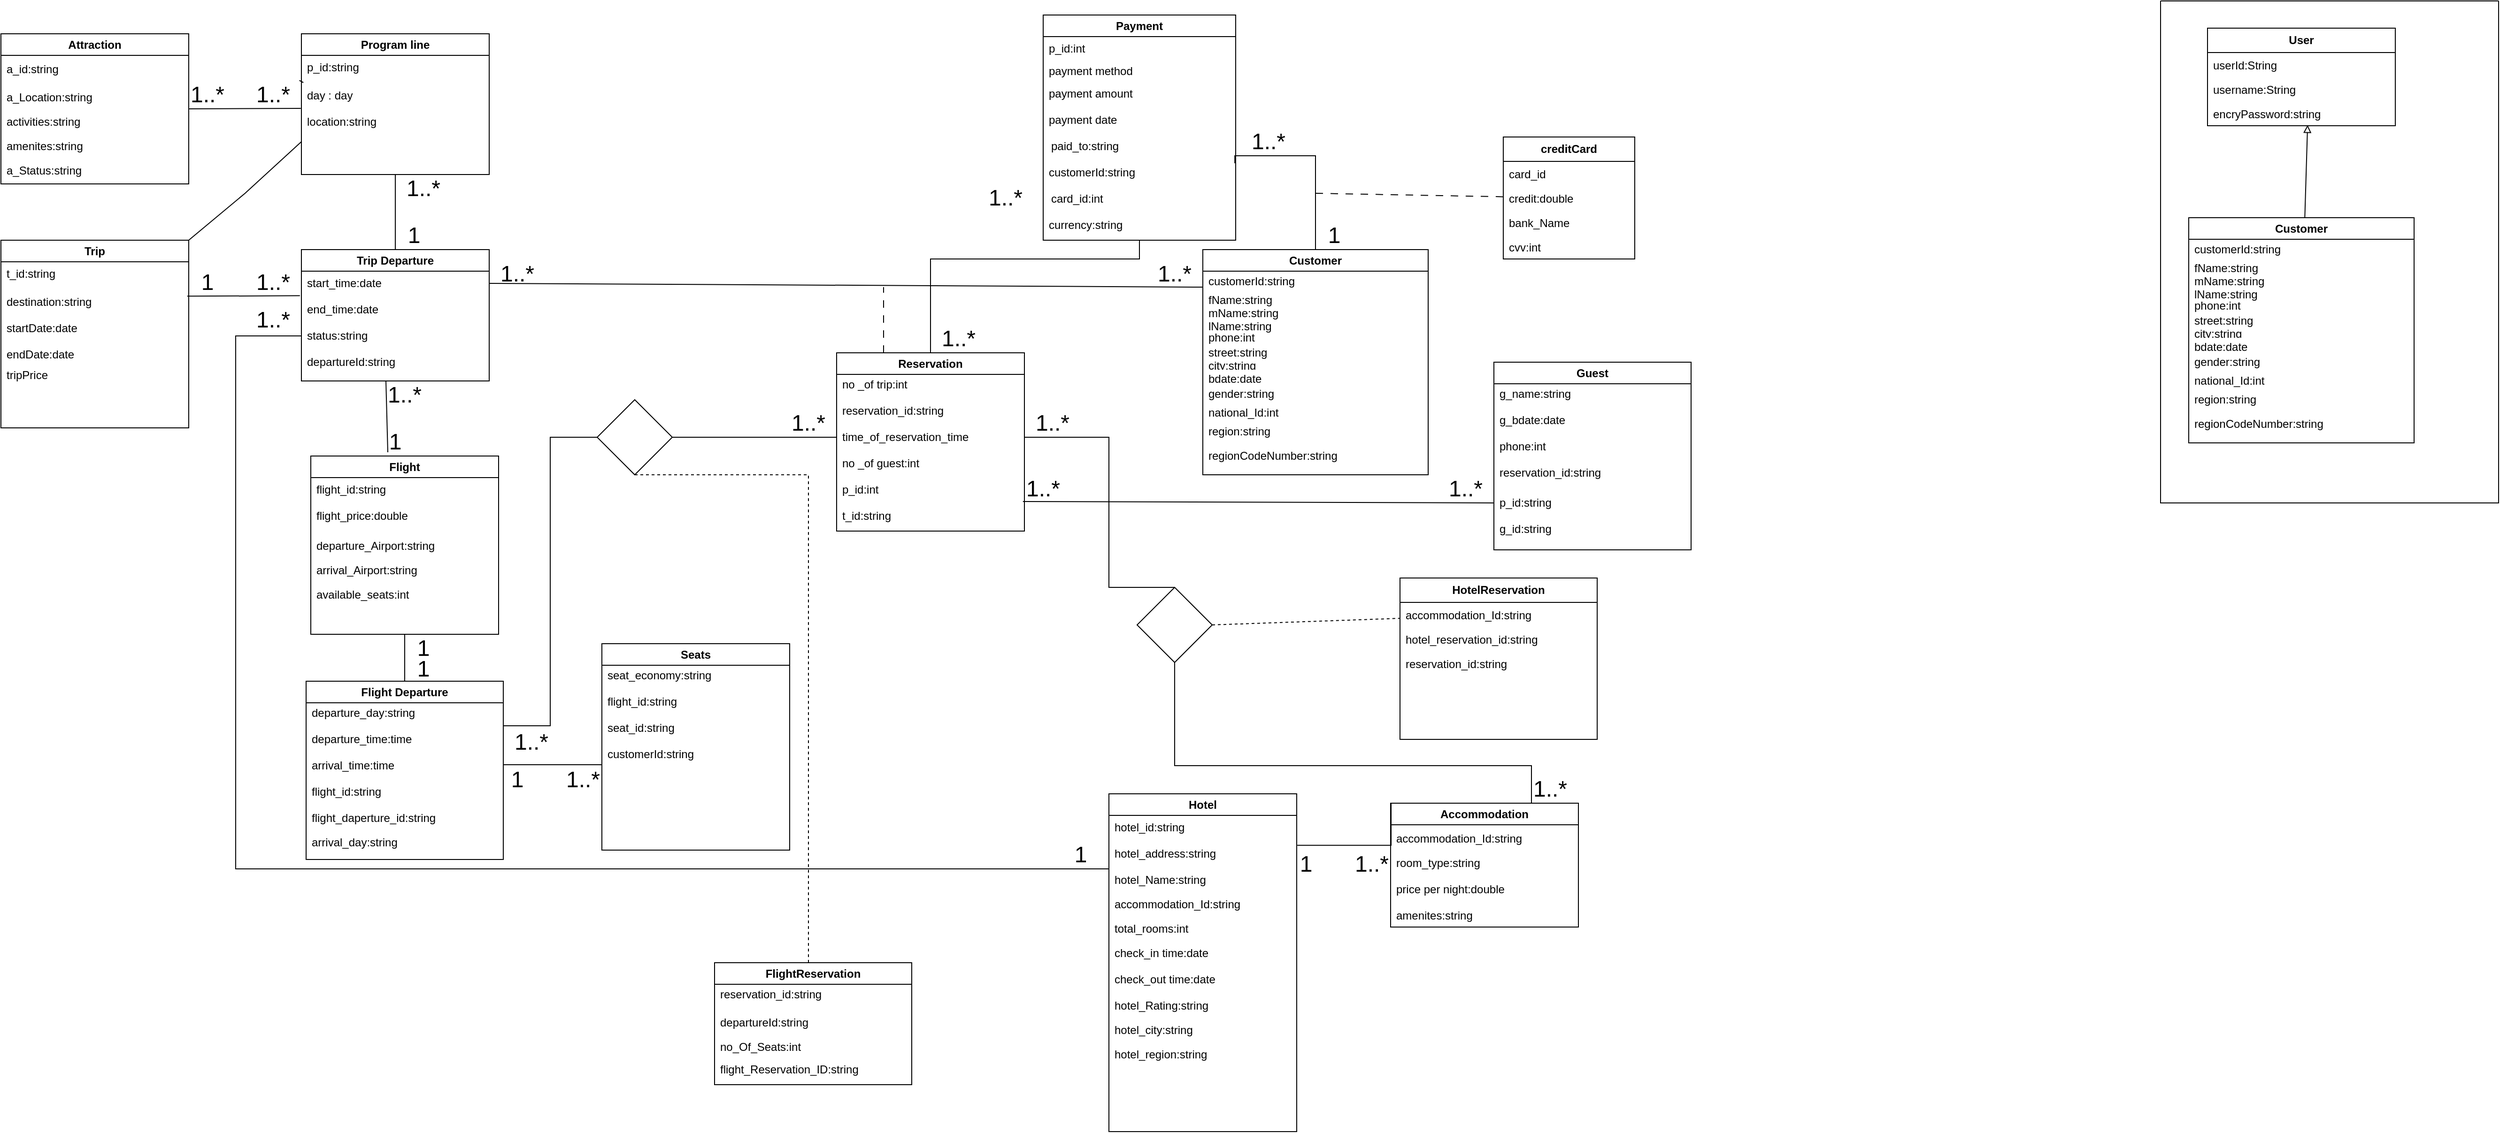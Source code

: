 <mxfile version="24.8.6" pages="2">
  <diagram name="Page-1" id="xpSSESCQW42gkurEcJAx">
    <mxGraphModel dx="2399" dy="1800" grid="1" gridSize="30" guides="1" tooltips="1" connect="1" arrows="1" fold="1" page="1" pageScale="1" pageWidth="850" pageHeight="1100" math="0" shadow="0">
      <root>
        <mxCell id="0" />
        <mxCell id="1" parent="0" />
        <mxCell id="0E97d4MEge5TzQr-1SJ9-1" style="edgeStyle=orthogonalEdgeStyle;rounded=0;orthogonalLoop=1;jettySize=auto;html=1;exitX=1;exitY=0.5;exitDx=0;exitDy=0;entryX=1;entryY=0.5;entryDx=0;entryDy=0;" parent="1" edge="1">
          <mxGeometry relative="1" as="geometry">
            <mxPoint x="190" y="120.0" as="targetPoint" />
            <Array as="points">
              <mxPoint x="560" y="300" />
              <mxPoint x="560" y="120" />
            </Array>
          </mxGeometry>
        </mxCell>
        <mxCell id="0E97d4MEge5TzQr-1SJ9-2" value="Program line" style="swimlane;whiteSpace=wrap;html=1;" parent="1" vertex="1">
          <mxGeometry x="30" y="10" width="200" height="150" as="geometry" />
        </mxCell>
        <mxCell id="0E97d4MEge5TzQr-1SJ9-3" value="p_id:string" style="text;align=left;verticalAlign=top;spacingLeft=4;spacingRight=4;overflow=hidden;rotatable=0;points=[[0,0.5],[1,0.5]];portConstraint=eastwest;" parent="0E97d4MEge5TzQr-1SJ9-2" vertex="1">
          <mxGeometry y="22" width="200" height="28" as="geometry" />
        </mxCell>
        <mxCell id="0E97d4MEge5TzQr-1SJ9-4" value="day : day" style="text;align=left;verticalAlign=top;spacingLeft=4;spacingRight=4;overflow=hidden;rotatable=0;points=[[0,0.5],[1,0.5]];portConstraint=eastwest;" parent="0E97d4MEge5TzQr-1SJ9-2" vertex="1">
          <mxGeometry y="52" width="200" height="28" as="geometry" />
        </mxCell>
        <mxCell id="0E97d4MEge5TzQr-1SJ9-5" value="location:string" style="text;align=left;verticalAlign=top;spacingLeft=4;spacingRight=4;overflow=hidden;rotatable=0;points=[[0,0.5],[1,0.5]];portConstraint=eastwest;" parent="0E97d4MEge5TzQr-1SJ9-2" vertex="1">
          <mxGeometry y="80" width="200" height="70" as="geometry" />
        </mxCell>
        <mxCell id="0E97d4MEge5TzQr-1SJ9-6" value="" style="endArrow=none;html=1;rounded=0;entryX=-0.011;entryY=-0.082;entryDx=0;entryDy=0;entryPerimeter=0;" parent="0E97d4MEge5TzQr-1SJ9-2" target="0E97d4MEge5TzQr-1SJ9-4" edge="1">
          <mxGeometry width="50" height="50" relative="1" as="geometry">
            <mxPoint x="2.074" y="52" as="sourcePoint" />
            <mxPoint y="47" as="targetPoint" />
          </mxGeometry>
        </mxCell>
        <mxCell id="0E97d4MEge5TzQr-1SJ9-8" value="Trip Departure" style="swimlane;whiteSpace=wrap;html=1;" parent="1" vertex="1">
          <mxGeometry x="30" y="240" width="200" height="140" as="geometry" />
        </mxCell>
        <mxCell id="0E97d4MEge5TzQr-1SJ9-9" value="start_time:date" style="text;align=left;verticalAlign=top;spacingLeft=4;spacingRight=4;overflow=hidden;rotatable=0;points=[[0,0.5],[1,0.5]];portConstraint=eastwest;" parent="0E97d4MEge5TzQr-1SJ9-8" vertex="1">
          <mxGeometry y="22" width="200" height="28" as="geometry" />
        </mxCell>
        <mxCell id="0E97d4MEge5TzQr-1SJ9-10" value="status:string" style="text;align=left;verticalAlign=top;spacingLeft=4;spacingRight=4;overflow=hidden;rotatable=0;points=[[0,0.5],[1,0.5]];portConstraint=eastwest;" parent="0E97d4MEge5TzQr-1SJ9-8" vertex="1">
          <mxGeometry y="78" width="200" height="28" as="geometry" />
        </mxCell>
        <mxCell id="0E97d4MEge5TzQr-1SJ9-11" value="end_time:date" style="text;align=left;verticalAlign=top;spacingLeft=4;spacingRight=4;overflow=hidden;rotatable=0;points=[[0,0.5],[1,0.5]];portConstraint=eastwest;" parent="0E97d4MEge5TzQr-1SJ9-8" vertex="1">
          <mxGeometry y="50" width="200" height="28" as="geometry" />
        </mxCell>
        <mxCell id="0E97d4MEge5TzQr-1SJ9-12" value="departureId:string" style="text;strokeColor=none;fillColor=none;align=left;verticalAlign=top;spacingLeft=4;spacingRight=4;overflow=hidden;rotatable=0;points=[[0,0.5],[1,0.5]];portConstraint=eastwest;whiteSpace=wrap;html=1;" parent="0E97d4MEge5TzQr-1SJ9-8" vertex="1">
          <mxGeometry y="106" width="200" height="26" as="geometry" />
        </mxCell>
        <mxCell id="0E97d4MEge5TzQr-1SJ9-13" value="Trip" style="swimlane;whiteSpace=wrap;html=1;" parent="1" vertex="1">
          <mxGeometry x="-290" y="230" width="200" height="200" as="geometry" />
        </mxCell>
        <mxCell id="0E97d4MEge5TzQr-1SJ9-14" value="t_id:string" style="text;align=left;verticalAlign=top;spacingLeft=4;spacingRight=4;overflow=hidden;rotatable=0;points=[[0,0.5],[1,0.5]];portConstraint=eastwest;" parent="0E97d4MEge5TzQr-1SJ9-13" vertex="1">
          <mxGeometry y="22" width="200" height="28" as="geometry" />
        </mxCell>
        <mxCell id="0E97d4MEge5TzQr-1SJ9-15" value="destination:string" style="text;align=left;verticalAlign=top;spacingLeft=4;spacingRight=4;overflow=hidden;rotatable=0;points=[[0,0.5],[1,0.5]];portConstraint=eastwest;" parent="0E97d4MEge5TzQr-1SJ9-13" vertex="1">
          <mxGeometry y="52" width="200" height="28" as="geometry" />
        </mxCell>
        <mxCell id="0E97d4MEge5TzQr-1SJ9-16" value="startDate:date" style="text;align=left;verticalAlign=top;spacingLeft=4;spacingRight=4;overflow=hidden;rotatable=0;points=[[0,0.5],[1,0.5]];portConstraint=eastwest;" parent="0E97d4MEge5TzQr-1SJ9-13" vertex="1">
          <mxGeometry y="80" width="200" height="28" as="geometry" />
        </mxCell>
        <mxCell id="0E97d4MEge5TzQr-1SJ9-17" value="endDate:date" style="text;align=left;verticalAlign=top;spacingLeft=4;spacingRight=4;overflow=hidden;rotatable=0;points=[[0,0.5],[1,0.5]];portConstraint=eastwest;" parent="0E97d4MEge5TzQr-1SJ9-13" vertex="1">
          <mxGeometry y="108" width="200" height="72" as="geometry" />
        </mxCell>
        <mxCell id="IS2T9DVD0veICIM0GRRE-1" value="tripPrice" style="text;align=left;verticalAlign=top;spacingLeft=4;spacingRight=4;overflow=hidden;rotatable=0;points=[[0,0.5],[1,0.5]];portConstraint=eastwest;" parent="0E97d4MEge5TzQr-1SJ9-13" vertex="1">
          <mxGeometry y="130" width="200" height="28" as="geometry" />
        </mxCell>
        <mxCell id="0E97d4MEge5TzQr-1SJ9-20" value="Flight" style="swimlane;whiteSpace=wrap;html=1;" parent="1" vertex="1">
          <mxGeometry x="40" y="460" width="200" height="190" as="geometry" />
        </mxCell>
        <mxCell id="0E97d4MEge5TzQr-1SJ9-21" value="flight_id:string" style="text;align=left;verticalAlign=top;spacingLeft=4;spacingRight=4;overflow=hidden;rotatable=0;points=[[0,0.5],[1,0.5]];portConstraint=eastwest;" parent="0E97d4MEge5TzQr-1SJ9-20" vertex="1">
          <mxGeometry y="22" width="200" height="28" as="geometry" />
        </mxCell>
        <mxCell id="0E97d4MEge5TzQr-1SJ9-22" value="flight_price:double" style="text;align=left;verticalAlign=top;spacingLeft=4;spacingRight=4;overflow=hidden;rotatable=0;points=[[0,0.5],[1,0.5]];portConstraint=eastwest;" parent="0E97d4MEge5TzQr-1SJ9-20" vertex="1">
          <mxGeometry y="50" width="200" height="28" as="geometry" />
        </mxCell>
        <mxCell id="0E97d4MEge5TzQr-1SJ9-23" value="departure_Airport:string" style="text;strokeColor=none;fillColor=none;align=left;verticalAlign=top;spacingLeft=4;spacingRight=4;overflow=hidden;rotatable=0;points=[[0,0.5],[1,0.5]];portConstraint=eastwest;whiteSpace=wrap;html=1;" parent="0E97d4MEge5TzQr-1SJ9-20" vertex="1">
          <mxGeometry y="82" width="200" height="26" as="geometry" />
        </mxCell>
        <mxCell id="0E97d4MEge5TzQr-1SJ9-24" value="arrival_Airport:string" style="text;strokeColor=none;fillColor=none;align=left;verticalAlign=top;spacingLeft=4;spacingRight=4;overflow=hidden;rotatable=0;points=[[0,0.5],[1,0.5]];portConstraint=eastwest;whiteSpace=wrap;html=1;" parent="0E97d4MEge5TzQr-1SJ9-20" vertex="1">
          <mxGeometry y="108" width="200" height="26" as="geometry" />
        </mxCell>
        <mxCell id="0E97d4MEge5TzQr-1SJ9-25" value="available_seats:int" style="text;strokeColor=none;fillColor=none;align=left;verticalAlign=top;spacingLeft=4;spacingRight=4;overflow=hidden;rotatable=0;points=[[0,0.5],[1,0.5]];portConstraint=eastwest;whiteSpace=wrap;html=1;" parent="0E97d4MEge5TzQr-1SJ9-20" vertex="1">
          <mxGeometry y="134" width="200" height="26" as="geometry" />
        </mxCell>
        <mxCell id="0E97d4MEge5TzQr-1SJ9-26" value="Flight Departure" style="swimlane;whiteSpace=wrap;html=1;" parent="1" vertex="1">
          <mxGeometry x="35" y="700" width="210" height="190" as="geometry" />
        </mxCell>
        <mxCell id="0E97d4MEge5TzQr-1SJ9-27" value="departure_day:string" style="text;align=left;verticalAlign=top;spacingLeft=4;spacingRight=4;overflow=hidden;rotatable=0;points=[[0,0.5],[1,0.5]];portConstraint=eastwest;" parent="0E97d4MEge5TzQr-1SJ9-26" vertex="1">
          <mxGeometry y="20" width="200" height="28" as="geometry" />
        </mxCell>
        <mxCell id="0E97d4MEge5TzQr-1SJ9-28" value="arrival_time:time" style="text;align=left;verticalAlign=top;spacingLeft=4;spacingRight=4;overflow=hidden;rotatable=0;points=[[0,0.5],[1,0.5]];portConstraint=eastwest;" parent="0E97d4MEge5TzQr-1SJ9-26" vertex="1">
          <mxGeometry y="76" width="200" height="28" as="geometry" />
        </mxCell>
        <mxCell id="0E97d4MEge5TzQr-1SJ9-29" value="departure_time:time" style="text;align=left;verticalAlign=top;spacingLeft=4;spacingRight=4;overflow=hidden;rotatable=0;points=[[0,0.5],[1,0.5]];portConstraint=eastwest;" parent="0E97d4MEge5TzQr-1SJ9-26" vertex="1">
          <mxGeometry y="48" width="200" height="28" as="geometry" />
        </mxCell>
        <mxCell id="0E97d4MEge5TzQr-1SJ9-30" value="flight_id:string" style="text;align=left;verticalAlign=top;spacingLeft=4;spacingRight=4;overflow=hidden;rotatable=0;points=[[0,0.5],[1,0.5]];portConstraint=eastwest;" parent="0E97d4MEge5TzQr-1SJ9-26" vertex="1">
          <mxGeometry y="104" width="210" height="28" as="geometry" />
        </mxCell>
        <mxCell id="0E97d4MEge5TzQr-1SJ9-31" value="flight_daperture_id:string" style="text;strokeColor=none;fillColor=none;align=left;verticalAlign=top;spacingLeft=4;spacingRight=4;overflow=hidden;rotatable=0;points=[[0,0.5],[1,0.5]];portConstraint=eastwest;whiteSpace=wrap;html=1;" parent="0E97d4MEge5TzQr-1SJ9-26" vertex="1">
          <mxGeometry y="132" width="210" height="26" as="geometry" />
        </mxCell>
        <mxCell id="0E97d4MEge5TzQr-1SJ9-32" value="arrival_day:string" style="text;align=left;verticalAlign=top;spacingLeft=4;spacingRight=4;overflow=hidden;rotatable=0;points=[[0,0.5],[1,0.5]];portConstraint=eastwest;" parent="0E97d4MEge5TzQr-1SJ9-26" vertex="1">
          <mxGeometry y="158" width="210" height="28" as="geometry" />
        </mxCell>
        <mxCell id="0E97d4MEge5TzQr-1SJ9-33" value="Reservation" style="swimlane;whiteSpace=wrap;html=1;" parent="1" vertex="1">
          <mxGeometry x="600" y="350" width="200" height="190" as="geometry" />
        </mxCell>
        <mxCell id="0E97d4MEge5TzQr-1SJ9-34" value="no _of trip:int" style="text;align=left;verticalAlign=top;spacingLeft=4;spacingRight=4;overflow=hidden;rotatable=0;points=[[0,0.5],[1,0.5]];portConstraint=eastwest;" parent="0E97d4MEge5TzQr-1SJ9-33" vertex="1">
          <mxGeometry y="20" width="200" height="28" as="geometry" />
        </mxCell>
        <mxCell id="0E97d4MEge5TzQr-1SJ9-35" value="reservation_id:string" style="text;align=left;verticalAlign=top;spacingLeft=4;spacingRight=4;overflow=hidden;rotatable=0;points=[[0,0.5],[1,0.5]];portConstraint=eastwest;" parent="0E97d4MEge5TzQr-1SJ9-33" vertex="1">
          <mxGeometry y="48" width="200" height="32" as="geometry" />
        </mxCell>
        <mxCell id="0E97d4MEge5TzQr-1SJ9-36" value="time_of_reservation_time" style="text;align=left;verticalAlign=top;spacingLeft=4;spacingRight=4;overflow=hidden;rotatable=0;points=[[0,0.5],[1,0.5]];portConstraint=eastwest;" parent="0E97d4MEge5TzQr-1SJ9-33" vertex="1">
          <mxGeometry y="76" width="200" height="28" as="geometry" />
        </mxCell>
        <mxCell id="0E97d4MEge5TzQr-1SJ9-37" value="no _of guest:int" style="text;align=left;verticalAlign=top;spacingLeft=4;spacingRight=4;overflow=hidden;rotatable=0;points=[[0,0.5],[1,0.5]];portConstraint=eastwest;" parent="0E97d4MEge5TzQr-1SJ9-33" vertex="1">
          <mxGeometry y="104" width="200" height="28" as="geometry" />
        </mxCell>
        <mxCell id="0E97d4MEge5TzQr-1SJ9-38" value="t_id:string" style="text;align=left;verticalAlign=top;spacingLeft=4;spacingRight=4;overflow=hidden;rotatable=0;points=[[0,0.5],[1,0.5]];portConstraint=eastwest;" parent="0E97d4MEge5TzQr-1SJ9-33" vertex="1">
          <mxGeometry y="160" width="200" height="28" as="geometry" />
        </mxCell>
        <mxCell id="0E97d4MEge5TzQr-1SJ9-39" value="p_id:int" style="text;align=left;verticalAlign=top;spacingLeft=4;spacingRight=4;overflow=hidden;rotatable=0;points=[[0,0.5],[1,0.5]];portConstraint=eastwest;" parent="0E97d4MEge5TzQr-1SJ9-33" vertex="1">
          <mxGeometry y="132" width="200" height="28" as="geometry" />
        </mxCell>
        <mxCell id="0E97d4MEge5TzQr-1SJ9-40" value="Customer" style="swimlane;whiteSpace=wrap;html=1;" parent="1" vertex="1">
          <mxGeometry x="990" y="240" width="240" height="240" as="geometry" />
        </mxCell>
        <mxCell id="0E97d4MEge5TzQr-1SJ9-41" value="customerId:string" style="text;align=left;verticalAlign=top;spacingLeft=4;spacingRight=4;overflow=hidden;rotatable=0;points=[[0,0.5],[1,0.5]];portConstraint=eastwest;" parent="0E97d4MEge5TzQr-1SJ9-40" vertex="1">
          <mxGeometry y="20" width="200" height="28" as="geometry" />
        </mxCell>
        <mxCell id="0E97d4MEge5TzQr-1SJ9-42" value="fName:string&#xa;mName:string&#xa;lName:string&#xa;" style="text;align=left;verticalAlign=top;spacingLeft=4;spacingRight=4;overflow=hidden;rotatable=0;points=[[0,0.5],[1,0.5]];portConstraint=eastwest;" parent="0E97d4MEge5TzQr-1SJ9-40" vertex="1">
          <mxGeometry y="40" width="200" height="50" as="geometry" />
        </mxCell>
        <mxCell id="0E97d4MEge5TzQr-1SJ9-43" value="bdate:date" style="text;align=left;verticalAlign=top;spacingLeft=4;spacingRight=4;overflow=hidden;rotatable=0;points=[[0,0.5],[1,0.5]];portConstraint=eastwest;" parent="0E97d4MEge5TzQr-1SJ9-40" vertex="1">
          <mxGeometry y="124" width="200" height="28" as="geometry" />
        </mxCell>
        <mxCell id="0E97d4MEge5TzQr-1SJ9-44" value="phone:int" style="text;align=left;verticalAlign=top;spacingLeft=4;spacingRight=4;overflow=hidden;rotatable=0;points=[[0,0.5],[1,0.5]];portConstraint=eastwest;" parent="0E97d4MEge5TzQr-1SJ9-40" vertex="1">
          <mxGeometry y="80" width="200" height="28" as="geometry" />
        </mxCell>
        <mxCell id="0E97d4MEge5TzQr-1SJ9-45" value="street:string&#xa;city:string&#xa;country:string" style="text;align=left;verticalAlign=top;spacingLeft=4;spacingRight=4;overflow=hidden;rotatable=0;points=[[0,0.5],[1,0.5]];portConstraint=eastwest;" parent="0E97d4MEge5TzQr-1SJ9-40" vertex="1">
          <mxGeometry y="96" width="200" height="28" as="geometry" />
        </mxCell>
        <mxCell id="0E97d4MEge5TzQr-1SJ9-46" value="gender:string" style="text;align=left;verticalAlign=top;spacingLeft=4;spacingRight=4;overflow=hidden;rotatable=0;points=[[0,0.5],[1,0.5]];portConstraint=eastwest;" parent="0E97d4MEge5TzQr-1SJ9-40" vertex="1">
          <mxGeometry y="140" width="200" height="28" as="geometry" />
        </mxCell>
        <mxCell id="0E97d4MEge5TzQr-1SJ9-47" value="national_Id:int" style="text;strokeColor=none;fillColor=none;align=left;verticalAlign=top;spacingLeft=4;spacingRight=4;overflow=hidden;rotatable=0;points=[[0,0.5],[1,0.5]];portConstraint=eastwest;whiteSpace=wrap;html=1;" parent="0E97d4MEge5TzQr-1SJ9-40" vertex="1">
          <mxGeometry y="160" width="200" height="26" as="geometry" />
        </mxCell>
        <mxCell id="0E97d4MEge5TzQr-1SJ9-48" value="region:string" style="text;strokeColor=none;fillColor=none;align=left;verticalAlign=top;spacingLeft=4;spacingRight=4;overflow=hidden;rotatable=0;points=[[0,0.5],[1,0.5]];portConstraint=eastwest;whiteSpace=wrap;html=1;" parent="0E97d4MEge5TzQr-1SJ9-40" vertex="1">
          <mxGeometry y="180" width="240" height="26" as="geometry" />
        </mxCell>
        <mxCell id="0E97d4MEge5TzQr-1SJ9-49" value="regionCodeNumber:string" style="text;strokeColor=none;fillColor=none;align=left;verticalAlign=top;spacingLeft=4;spacingRight=4;overflow=hidden;rotatable=0;points=[[0,0.5],[1,0.5]];portConstraint=eastwest;whiteSpace=wrap;html=1;" parent="0E97d4MEge5TzQr-1SJ9-40" vertex="1">
          <mxGeometry y="206" width="240" height="26" as="geometry" />
        </mxCell>
        <mxCell id="0E97d4MEge5TzQr-1SJ9-50" value="Payment" style="swimlane;whiteSpace=wrap;html=1;" parent="1" vertex="1">
          <mxGeometry x="820" y="-10" width="205" height="240" as="geometry" />
        </mxCell>
        <mxCell id="0E97d4MEge5TzQr-1SJ9-51" value="p_id:int" style="text;align=left;verticalAlign=top;spacingLeft=4;spacingRight=4;overflow=hidden;rotatable=0;points=[[0,0.5],[1,0.5]];portConstraint=eastwest;" parent="0E97d4MEge5TzQr-1SJ9-50" vertex="1">
          <mxGeometry y="22" width="200" height="28" as="geometry" />
        </mxCell>
        <mxCell id="0E97d4MEge5TzQr-1SJ9-52" value="payment method" style="text;align=left;verticalAlign=top;spacingLeft=4;spacingRight=4;overflow=hidden;rotatable=0;points=[[0,0.5],[1,0.5]];portConstraint=eastwest;" parent="0E97d4MEge5TzQr-1SJ9-50" vertex="1">
          <mxGeometry y="46" width="200" height="28" as="geometry" />
        </mxCell>
        <mxCell id="0E97d4MEge5TzQr-1SJ9-53" value="payment amount" style="text;align=left;verticalAlign=top;spacingLeft=4;spacingRight=4;overflow=hidden;rotatable=0;points=[[0,0.5],[1,0.5]];portConstraint=eastwest;" parent="0E97d4MEge5TzQr-1SJ9-50" vertex="1">
          <mxGeometry y="70" width="200" height="28" as="geometry" />
        </mxCell>
        <mxCell id="0E97d4MEge5TzQr-1SJ9-54" value="payment date" style="text;align=left;verticalAlign=top;spacingLeft=4;spacingRight=4;overflow=hidden;rotatable=0;points=[[0,0.5],[1,0.5]];portConstraint=eastwest;" parent="0E97d4MEge5TzQr-1SJ9-50" vertex="1">
          <mxGeometry y="98" width="200" height="28" as="geometry" />
        </mxCell>
        <mxCell id="0E97d4MEge5TzQr-1SJ9-55" value="paid_to:string" style="text;align=left;verticalAlign=top;spacingLeft=4;spacingRight=4;overflow=hidden;rotatable=0;points=[[0,0.5],[1,0.5]];portConstraint=eastwest;" parent="0E97d4MEge5TzQr-1SJ9-50" vertex="1">
          <mxGeometry x="2.5" y="126" width="200" height="28" as="geometry" />
        </mxCell>
        <mxCell id="0E97d4MEge5TzQr-1SJ9-56" value="customerId:string" style="text;align=left;verticalAlign=top;spacingLeft=4;spacingRight=4;overflow=hidden;rotatable=0;points=[[0,0.5],[1,0.5]];portConstraint=eastwest;" parent="0E97d4MEge5TzQr-1SJ9-50" vertex="1">
          <mxGeometry y="154" width="200" height="28" as="geometry" />
        </mxCell>
        <mxCell id="0E97d4MEge5TzQr-1SJ9-57" value="card_id:int" style="text;align=left;verticalAlign=top;spacingLeft=4;spacingRight=4;overflow=hidden;rotatable=0;points=[[0,0.5],[1,0.5]];portConstraint=eastwest;" parent="0E97d4MEge5TzQr-1SJ9-50" vertex="1">
          <mxGeometry x="2.5" y="182" width="200" height="28" as="geometry" />
        </mxCell>
        <mxCell id="0E97d4MEge5TzQr-1SJ9-58" value="currency:string" style="text;strokeColor=none;fillColor=none;align=left;verticalAlign=top;spacingLeft=4;spacingRight=4;overflow=hidden;rotatable=0;points=[[0,0.5],[1,0.5]];portConstraint=eastwest;whiteSpace=wrap;html=1;" parent="0E97d4MEge5TzQr-1SJ9-50" vertex="1">
          <mxGeometry y="210" width="200" height="26" as="geometry" />
        </mxCell>
        <mxCell id="0E97d4MEge5TzQr-1SJ9-59" value="Guest" style="swimlane;whiteSpace=wrap;html=1;" parent="1" vertex="1">
          <mxGeometry x="1300" y="360" width="210" height="200" as="geometry" />
        </mxCell>
        <mxCell id="0E97d4MEge5TzQr-1SJ9-60" value="g_name:string" style="text;align=left;verticalAlign=top;spacingLeft=4;spacingRight=4;overflow=hidden;rotatable=0;points=[[0,0.5],[1,0.5]];portConstraint=eastwest;" parent="0E97d4MEge5TzQr-1SJ9-59" vertex="1">
          <mxGeometry y="20" width="200" height="28" as="geometry" />
        </mxCell>
        <mxCell id="0E97d4MEge5TzQr-1SJ9-61" value="g_bdate:date" style="text;align=left;verticalAlign=top;spacingLeft=4;spacingRight=4;overflow=hidden;rotatable=0;points=[[0,0.5],[1,0.5]];portConstraint=eastwest;" parent="0E97d4MEge5TzQr-1SJ9-59" vertex="1">
          <mxGeometry y="48" width="200" height="28" as="geometry" />
        </mxCell>
        <mxCell id="0E97d4MEge5TzQr-1SJ9-62" value="phone:int" style="text;align=left;verticalAlign=top;spacingLeft=4;spacingRight=4;overflow=hidden;rotatable=0;points=[[0,0.5],[1,0.5]];portConstraint=eastwest;" parent="0E97d4MEge5TzQr-1SJ9-59" vertex="1">
          <mxGeometry y="76" width="200" height="28" as="geometry" />
        </mxCell>
        <mxCell id="0E97d4MEge5TzQr-1SJ9-63" value="reservation_id:string" style="text;align=left;verticalAlign=top;spacingLeft=4;spacingRight=4;overflow=hidden;rotatable=0;points=[[0,0.5],[1,0.5]];portConstraint=eastwest;" parent="0E97d4MEge5TzQr-1SJ9-59" vertex="1">
          <mxGeometry y="104" width="210" height="32" as="geometry" />
        </mxCell>
        <mxCell id="0E97d4MEge5TzQr-1SJ9-64" value="p_id:string" style="text;align=left;verticalAlign=top;spacingLeft=4;spacingRight=4;overflow=hidden;rotatable=0;points=[[0,0.5],[1,0.5]];portConstraint=eastwest;" parent="0E97d4MEge5TzQr-1SJ9-59" vertex="1">
          <mxGeometry y="136" width="210" height="28" as="geometry" />
        </mxCell>
        <mxCell id="0E97d4MEge5TzQr-1SJ9-65" value="g_id:string" style="text;strokeColor=none;fillColor=none;align=left;verticalAlign=top;spacingLeft=4;spacingRight=4;overflow=hidden;rotatable=0;points=[[0,0.5],[1,0.5]];portConstraint=eastwest;whiteSpace=wrap;html=1;" parent="0E97d4MEge5TzQr-1SJ9-59" vertex="1">
          <mxGeometry y="164" width="210" height="26" as="geometry" />
        </mxCell>
        <mxCell id="0E97d4MEge5TzQr-1SJ9-66" value="Hotel" style="swimlane;whiteSpace=wrap;html=1;" parent="1" vertex="1">
          <mxGeometry x="890" y="820" width="200" height="360" as="geometry" />
        </mxCell>
        <mxCell id="0E97d4MEge5TzQr-1SJ9-67" value="hotel_id:string" style="text;align=left;verticalAlign=top;spacingLeft=4;spacingRight=4;overflow=hidden;rotatable=0;points=[[0,0.5],[1,0.5]];portConstraint=eastwest;" parent="0E97d4MEge5TzQr-1SJ9-66" vertex="1">
          <mxGeometry y="22" width="200" height="28" as="geometry" />
        </mxCell>
        <mxCell id="0E97d4MEge5TzQr-1SJ9-68" value="hotel_Name:string" style="text;strokeColor=none;fillColor=none;align=left;verticalAlign=top;spacingLeft=4;spacingRight=4;overflow=hidden;rotatable=0;points=[[0,0.5],[1,0.5]];portConstraint=eastwest;whiteSpace=wrap;html=1;" parent="0E97d4MEge5TzQr-1SJ9-66" vertex="1">
          <mxGeometry y="78" width="200" height="26" as="geometry" />
        </mxCell>
        <mxCell id="0E97d4MEge5TzQr-1SJ9-69" value="accommodation_Id:string" style="text;strokeColor=none;fillColor=none;align=left;verticalAlign=top;spacingLeft=4;spacingRight=4;overflow=hidden;rotatable=0;points=[[0,0.5],[1,0.5]];portConstraint=eastwest;whiteSpace=wrap;html=1;" parent="0E97d4MEge5TzQr-1SJ9-66" vertex="1">
          <mxGeometry y="104" width="200" height="26" as="geometry" />
        </mxCell>
        <mxCell id="0E97d4MEge5TzQr-1SJ9-70" value="total_rooms:int" style="text;strokeColor=none;fillColor=none;align=left;verticalAlign=top;spacingLeft=4;spacingRight=4;overflow=hidden;rotatable=0;points=[[0,0.5],[1,0.5]];portConstraint=eastwest;whiteSpace=wrap;html=1;" parent="0E97d4MEge5TzQr-1SJ9-66" vertex="1">
          <mxGeometry y="130" width="200" height="26" as="geometry" />
        </mxCell>
        <mxCell id="0E97d4MEge5TzQr-1SJ9-71" value="check_in time:date" style="text;align=left;verticalAlign=top;spacingLeft=4;spacingRight=4;overflow=hidden;rotatable=0;points=[[0,0.5],[1,0.5]];portConstraint=eastwest;" parent="0E97d4MEge5TzQr-1SJ9-66" vertex="1">
          <mxGeometry y="156" width="200" height="28" as="geometry" />
        </mxCell>
        <mxCell id="0E97d4MEge5TzQr-1SJ9-72" value="check_out time:date" style="text;align=left;verticalAlign=top;spacingLeft=4;spacingRight=4;overflow=hidden;rotatable=0;points=[[0,0.5],[1,0.5]];portConstraint=eastwest;" parent="0E97d4MEge5TzQr-1SJ9-66" vertex="1">
          <mxGeometry y="184" width="200" height="28" as="geometry" />
        </mxCell>
        <mxCell id="0E97d4MEge5TzQr-1SJ9-73" value="hotel_Rating:string" style="text;strokeColor=none;fillColor=none;align=left;verticalAlign=top;spacingLeft=4;spacingRight=4;overflow=hidden;rotatable=0;points=[[0,0.5],[1,0.5]];portConstraint=eastwest;whiteSpace=wrap;html=1;" parent="0E97d4MEge5TzQr-1SJ9-66" vertex="1">
          <mxGeometry y="212" width="200" height="26" as="geometry" />
        </mxCell>
        <mxCell id="0E97d4MEge5TzQr-1SJ9-74" value="hotel_city:string" style="text;strokeColor=none;fillColor=none;align=left;verticalAlign=top;spacingLeft=4;spacingRight=4;overflow=hidden;rotatable=0;points=[[0,0.5],[1,0.5]];portConstraint=eastwest;whiteSpace=wrap;html=1;" parent="0E97d4MEge5TzQr-1SJ9-66" vertex="1">
          <mxGeometry y="238" width="200" height="26" as="geometry" />
        </mxCell>
        <mxCell id="0E97d4MEge5TzQr-1SJ9-75" value="hotel_region:string" style="text;strokeColor=none;fillColor=none;align=left;verticalAlign=top;spacingLeft=4;spacingRight=4;overflow=hidden;rotatable=0;points=[[0,0.5],[1,0.5]];portConstraint=eastwest;whiteSpace=wrap;html=1;" parent="0E97d4MEge5TzQr-1SJ9-66" vertex="1">
          <mxGeometry y="264" width="200" height="26" as="geometry" />
        </mxCell>
        <mxCell id="0E97d4MEge5TzQr-1SJ9-76" value="hotel_address:string" style="text;strokeColor=none;fillColor=none;align=left;verticalAlign=top;spacingLeft=4;spacingRight=4;overflow=hidden;rotatable=0;points=[[0,0.5],[1,0.5]];portConstraint=eastwest;whiteSpace=wrap;html=1;" parent="0E97d4MEge5TzQr-1SJ9-66" vertex="1">
          <mxGeometry y="50" width="200" height="26" as="geometry" />
        </mxCell>
        <mxCell id="0E97d4MEge5TzQr-1SJ9-77" value="" style="endArrow=none;html=1;rounded=0;exitX=0.367;exitY=0.867;exitDx=0;exitDy=0;exitPerimeter=0;" parent="1" source="0E97d4MEge5TzQr-1SJ9-111" edge="1">
          <mxGeometry width="50" height="50" relative="1" as="geometry">
            <mxPoint x="120" y="550" as="sourcePoint" />
            <mxPoint x="120" y="380" as="targetPoint" />
          </mxGeometry>
        </mxCell>
        <mxCell id="0E97d4MEge5TzQr-1SJ9-78" value="" style="endArrow=none;html=1;rounded=0;exitX=0.5;exitY=0;exitDx=0;exitDy=0;entryX=0.5;entryY=1;entryDx=0;entryDy=0;" parent="1" source="0E97d4MEge5TzQr-1SJ9-26" target="0E97d4MEge5TzQr-1SJ9-20" edge="1">
          <mxGeometry width="50" height="50" relative="1" as="geometry">
            <mxPoint x="70" y="700" as="sourcePoint" />
            <mxPoint x="120" y="650" as="targetPoint" />
          </mxGeometry>
        </mxCell>
        <mxCell id="0E97d4MEge5TzQr-1SJ9-79" value="" style="endArrow=none;html=1;rounded=0;exitX=0.992;exitY=0.274;exitDx=0;exitDy=0;exitPerimeter=0;entryX=-0.008;entryY=-0.03;entryDx=0;entryDy=0;entryPerimeter=0;" parent="1" source="0E97d4MEge5TzQr-1SJ9-15" target="0E97d4MEge5TzQr-1SJ9-11" edge="1">
          <mxGeometry width="50" height="50" relative="1" as="geometry">
            <mxPoint x="-10" y="450" as="sourcePoint" />
            <mxPoint x="40" y="400" as="targetPoint" />
          </mxGeometry>
        </mxCell>
        <mxCell id="0E97d4MEge5TzQr-1SJ9-80" value="" style="endArrow=none;html=1;rounded=0;exitX=1;exitY=1;exitDx=0;exitDy=0;edgeStyle=elbowEdgeStyle;entryX=0;entryY=0.5;entryDx=0;entryDy=0;" parent="1" source="0E97d4MEge5TzQr-1SJ9-109" target="0E97d4MEge5TzQr-1SJ9-10" edge="1">
          <mxGeometry width="50" height="50" relative="1" as="geometry">
            <mxPoint x="860" y="900" as="sourcePoint" />
            <mxPoint y="350" as="targetPoint" />
            <Array as="points">
              <mxPoint x="-40" y="620" />
            </Array>
          </mxGeometry>
        </mxCell>
        <mxCell id="0E97d4MEge5TzQr-1SJ9-81" value="" style="endArrow=none;html=1;rounded=0;exitX=1;exitY=0.5;exitDx=0;exitDy=0;" parent="1" source="0E97d4MEge5TzQr-1SJ9-9" edge="1">
          <mxGeometry width="50" height="50" relative="1" as="geometry">
            <mxPoint x="1160" y="330" as="sourcePoint" />
            <mxPoint x="990" y="280" as="targetPoint" />
          </mxGeometry>
        </mxCell>
        <mxCell id="0E97d4MEge5TzQr-1SJ9-82" value="" style="endArrow=none;dashed=1;html=1;rounded=0;dashPattern=8 8;exitX=0.25;exitY=0;exitDx=0;exitDy=0;" parent="1" source="0E97d4MEge5TzQr-1SJ9-33" edge="1">
          <mxGeometry width="50" height="50" relative="1" as="geometry">
            <mxPoint x="680" y="340" as="sourcePoint" />
            <mxPoint x="650" y="280" as="targetPoint" />
          </mxGeometry>
        </mxCell>
        <mxCell id="0E97d4MEge5TzQr-1SJ9-83" value="" style="endArrow=none;html=1;rounded=0;exitX=0.992;exitY=0.946;exitDx=0;exitDy=0;entryX=1;entryY=1;entryDx=0;entryDy=0;exitPerimeter=0;" parent="1" target="0E97d4MEge5TzQr-1SJ9-145" edge="1">
          <mxGeometry width="50" height="50" relative="1" as="geometry">
            <mxPoint x="798.4" y="508.488" as="sourcePoint" />
            <mxPoint x="1000" y="440" as="targetPoint" />
          </mxGeometry>
        </mxCell>
        <mxCell id="0E97d4MEge5TzQr-1SJ9-84" value="" style="endArrow=none;html=1;rounded=0;entryX=0.5;entryY=1;entryDx=0;entryDy=0;exitX=0.5;exitY=0;exitDx=0;exitDy=0;" parent="1" source="0E97d4MEge5TzQr-1SJ9-8" target="0E97d4MEge5TzQr-1SJ9-2" edge="1">
          <mxGeometry width="50" height="50" relative="1" as="geometry">
            <mxPoint x="140" y="220" as="sourcePoint" />
            <mxPoint x="120" y="160" as="targetPoint" />
          </mxGeometry>
        </mxCell>
        <mxCell id="0E97d4MEge5TzQr-1SJ9-85" value="Accommodation" style="swimlane;whiteSpace=wrap;html=1;" parent="1" vertex="1">
          <mxGeometry x="1190" y="830" width="200" height="132" as="geometry" />
        </mxCell>
        <mxCell id="0E97d4MEge5TzQr-1SJ9-86" value="accommodation_Id:string" style="text;strokeColor=none;fillColor=none;align=left;verticalAlign=top;spacingLeft=4;spacingRight=4;overflow=hidden;rotatable=0;points=[[0,0.5],[1,0.5]];portConstraint=eastwest;whiteSpace=wrap;html=1;" parent="0E97d4MEge5TzQr-1SJ9-85" vertex="1">
          <mxGeometry y="24" width="200" height="26" as="geometry" />
        </mxCell>
        <mxCell id="0E97d4MEge5TzQr-1SJ9-87" value="room_type:string" style="text;align=left;verticalAlign=top;spacingLeft=4;spacingRight=4;overflow=hidden;rotatable=0;points=[[0,0.5],[1,0.5]];portConstraint=eastwest;" parent="0E97d4MEge5TzQr-1SJ9-85" vertex="1">
          <mxGeometry y="50" width="200" height="28" as="geometry" />
        </mxCell>
        <mxCell id="0E97d4MEge5TzQr-1SJ9-88" value="price per night:double" style="text;align=left;verticalAlign=top;spacingLeft=4;spacingRight=4;overflow=hidden;rotatable=0;points=[[0,0.5],[1,0.5]];portConstraint=eastwest;" parent="0E97d4MEge5TzQr-1SJ9-85" vertex="1">
          <mxGeometry y="78" width="200" height="28" as="geometry" />
        </mxCell>
        <mxCell id="0E97d4MEge5TzQr-1SJ9-89" value="amenites:string" style="text;strokeColor=none;fillColor=none;align=left;verticalAlign=top;spacingLeft=4;spacingRight=4;overflow=hidden;rotatable=0;points=[[0,0.5],[1,0.5]];portConstraint=eastwest;whiteSpace=wrap;html=1;" parent="0E97d4MEge5TzQr-1SJ9-85" vertex="1">
          <mxGeometry y="106" width="200" height="26" as="geometry" />
        </mxCell>
        <mxCell id="0E97d4MEge5TzQr-1SJ9-90" value="" style="endArrow=none;html=1;rounded=0;exitX=0.5;exitY=0;exitDx=0;exitDy=0;edgeStyle=elbowEdgeStyle;entryX=1.003;entryY=0.175;entryDx=0;entryDy=0;entryPerimeter=0;" parent="1" source="0E97d4MEge5TzQr-1SJ9-85" edge="1">
          <mxGeometry width="50" height="50" relative="1" as="geometry">
            <mxPoint x="950" y="940" as="sourcePoint" />
            <mxPoint x="1090.6" y="874.9" as="targetPoint" />
          </mxGeometry>
        </mxCell>
        <mxCell id="0E97d4MEge5TzQr-1SJ9-91" value="Attraction" style="swimlane;whiteSpace=wrap;html=1;" parent="1" vertex="1">
          <mxGeometry x="-290" y="10" width="200" height="160" as="geometry" />
        </mxCell>
        <mxCell id="0E97d4MEge5TzQr-1SJ9-92" value="a_id:string" style="text;align=left;verticalAlign=top;spacingLeft=4;spacingRight=4;overflow=hidden;rotatable=0;points=[[0,0.5],[1,0.5]];portConstraint=eastwest;" parent="0E97d4MEge5TzQr-1SJ9-91" vertex="1">
          <mxGeometry y="24" width="200" height="28" as="geometry" />
        </mxCell>
        <mxCell id="0E97d4MEge5TzQr-1SJ9-93" value="a_Location:string" style="text;strokeColor=none;fillColor=none;align=left;verticalAlign=top;spacingLeft=4;spacingRight=4;overflow=hidden;rotatable=0;points=[[0,0.5],[1,0.5]];portConstraint=eastwest;whiteSpace=wrap;html=1;" parent="0E97d4MEge5TzQr-1SJ9-91" vertex="1">
          <mxGeometry y="54" width="200" height="26" as="geometry" />
        </mxCell>
        <mxCell id="0E97d4MEge5TzQr-1SJ9-94" value="activities:string" style="text;strokeColor=none;fillColor=none;align=left;verticalAlign=top;spacingLeft=4;spacingRight=4;overflow=hidden;rotatable=0;points=[[0,0.5],[1,0.5]];portConstraint=eastwest;whiteSpace=wrap;html=1;" parent="0E97d4MEge5TzQr-1SJ9-91" vertex="1">
          <mxGeometry y="80" width="200" height="26" as="geometry" />
        </mxCell>
        <mxCell id="0E97d4MEge5TzQr-1SJ9-95" value="amenites:string" style="text;strokeColor=none;fillColor=none;align=left;verticalAlign=top;spacingLeft=4;spacingRight=4;overflow=hidden;rotatable=0;points=[[0,0.5],[1,0.5]];portConstraint=eastwest;whiteSpace=wrap;html=1;" parent="0E97d4MEge5TzQr-1SJ9-91" vertex="1">
          <mxGeometry y="106" width="200" height="26" as="geometry" />
        </mxCell>
        <mxCell id="0E97d4MEge5TzQr-1SJ9-96" value="a_Status:string" style="text;strokeColor=none;fillColor=none;align=left;verticalAlign=top;spacingLeft=4;spacingRight=4;overflow=hidden;rotatable=0;points=[[0,0.5],[1,0.5]];portConstraint=eastwest;whiteSpace=wrap;html=1;" parent="0E97d4MEge5TzQr-1SJ9-91" vertex="1">
          <mxGeometry y="132" width="200" height="26" as="geometry" />
        </mxCell>
        <mxCell id="0E97d4MEge5TzQr-1SJ9-97" value="Seats" style="swimlane;whiteSpace=wrap;html=1;" parent="1" vertex="1">
          <mxGeometry x="350" y="660" width="200" height="220" as="geometry" />
        </mxCell>
        <mxCell id="0E97d4MEge5TzQr-1SJ9-98" value="seat_economy:string" style="text;align=left;verticalAlign=top;spacingLeft=4;spacingRight=4;overflow=hidden;rotatable=0;points=[[0,0.5],[1,0.5]];portConstraint=eastwest;" parent="0E97d4MEge5TzQr-1SJ9-97" vertex="1">
          <mxGeometry y="20" width="200" height="28" as="geometry" />
        </mxCell>
        <mxCell id="0E97d4MEge5TzQr-1SJ9-99" value="seat_id:string" style="text;align=left;verticalAlign=top;spacingLeft=4;spacingRight=4;overflow=hidden;rotatable=0;points=[[0,0.5],[1,0.5]];portConstraint=eastwest;" parent="0E97d4MEge5TzQr-1SJ9-97" vertex="1">
          <mxGeometry y="76" width="200" height="28" as="geometry" />
        </mxCell>
        <mxCell id="0E97d4MEge5TzQr-1SJ9-100" value="flight_id:string" style="text;align=left;verticalAlign=top;spacingLeft=4;spacingRight=4;overflow=hidden;rotatable=0;points=[[0,0.5],[1,0.5]];portConstraint=eastwest;" parent="0E97d4MEge5TzQr-1SJ9-97" vertex="1">
          <mxGeometry y="48" width="200" height="28" as="geometry" />
        </mxCell>
        <mxCell id="0E97d4MEge5TzQr-1SJ9-101" value="customerId:string" style="text;align=left;verticalAlign=top;spacingLeft=4;spacingRight=4;overflow=hidden;rotatable=0;points=[[0,0.5],[1,0.5]];portConstraint=eastwest;" parent="0E97d4MEge5TzQr-1SJ9-97" vertex="1">
          <mxGeometry y="104" width="200" height="28" as="geometry" />
        </mxCell>
        <mxCell id="0E97d4MEge5TzQr-1SJ9-102" value="&lt;font style=&quot;font-size: 24px;&quot;&gt;1..*&lt;/font&gt;" style="text;strokeColor=none;align=center;fillColor=none;html=1;verticalAlign=middle;whiteSpace=wrap;rounded=0;" parent="1" vertex="1">
          <mxGeometry x="-100" y="60" width="60" height="30" as="geometry" />
        </mxCell>
        <mxCell id="0E97d4MEge5TzQr-1SJ9-103" value="" style="endArrow=none;html=1;rounded=0;entryX=-0.011;entryY=-0.082;entryDx=0;entryDy=0;entryPerimeter=0;" parent="1" edge="1">
          <mxGeometry width="50" height="50" relative="1" as="geometry">
            <mxPoint x="-90" y="90" as="sourcePoint" />
            <mxPoint x="29.34" y="89.54" as="targetPoint" />
          </mxGeometry>
        </mxCell>
        <mxCell id="0E97d4MEge5TzQr-1SJ9-104" value="&lt;font style=&quot;font-size: 24px;&quot;&gt;1&lt;/font&gt;" style="text;strokeColor=none;align=center;fillColor=none;html=1;verticalAlign=middle;whiteSpace=wrap;rounded=0;" parent="1" vertex="1">
          <mxGeometry x="-100" y="260" width="60" height="30" as="geometry" />
        </mxCell>
        <mxCell id="0E97d4MEge5TzQr-1SJ9-105" value="&lt;font style=&quot;font-size: 24px;&quot;&gt;1..*&lt;/font&gt;" style="text;strokeColor=none;align=center;fillColor=none;html=1;verticalAlign=middle;whiteSpace=wrap;rounded=0;" parent="1" vertex="1">
          <mxGeometry x="-30" y="260" width="60" height="30" as="geometry" />
        </mxCell>
        <mxCell id="0E97d4MEge5TzQr-1SJ9-106" value="&lt;font style=&quot;font-size: 24px;&quot;&gt;1..*&lt;/font&gt;" style="text;strokeColor=none;align=center;fillColor=none;html=1;verticalAlign=middle;whiteSpace=wrap;rounded=0;" parent="1" vertex="1">
          <mxGeometry x="130" y="160" width="60" height="30" as="geometry" />
        </mxCell>
        <mxCell id="0E97d4MEge5TzQr-1SJ9-107" value="&lt;font style=&quot;font-size: 24px;&quot;&gt;1&lt;/font&gt;" style="text;strokeColor=none;align=center;fillColor=none;html=1;verticalAlign=middle;whiteSpace=wrap;rounded=0;" parent="1" vertex="1">
          <mxGeometry x="120" y="210" width="60" height="30" as="geometry" />
        </mxCell>
        <mxCell id="0E97d4MEge5TzQr-1SJ9-108" value="&lt;font style=&quot;font-size: 24px;&quot;&gt;1..*&lt;/font&gt;" style="text;strokeColor=none;align=center;fillColor=none;html=1;verticalAlign=middle;whiteSpace=wrap;rounded=0;" parent="1" vertex="1">
          <mxGeometry x="-30" y="300" width="60" height="30" as="geometry" />
        </mxCell>
        <mxCell id="0E97d4MEge5TzQr-1SJ9-109" value="&lt;font style=&quot;font-size: 24px;&quot;&gt;1&lt;/font&gt;" style="text;strokeColor=none;align=center;fillColor=none;html=1;verticalAlign=middle;whiteSpace=wrap;rounded=0;" parent="1" vertex="1">
          <mxGeometry x="830" y="870" width="60" height="30" as="geometry" />
        </mxCell>
        <mxCell id="0E97d4MEge5TzQr-1SJ9-110" value="&lt;font style=&quot;font-size: 24px;&quot;&gt;1..*&lt;/font&gt;" style="text;strokeColor=none;align=center;fillColor=none;html=1;verticalAlign=middle;whiteSpace=wrap;rounded=0;" parent="1" vertex="1">
          <mxGeometry x="110" y="380" width="60" height="30" as="geometry" />
        </mxCell>
        <mxCell id="0E97d4MEge5TzQr-1SJ9-111" value="&lt;font style=&quot;font-size: 24px;&quot;&gt;1&lt;/font&gt;" style="text;strokeColor=none;align=center;fillColor=none;html=1;verticalAlign=middle;whiteSpace=wrap;rounded=0;" parent="1" vertex="1">
          <mxGeometry x="100" y="430" width="60" height="30" as="geometry" />
        </mxCell>
        <mxCell id="0E97d4MEge5TzQr-1SJ9-112" value="&lt;font style=&quot;font-size: 24px;&quot;&gt;1&lt;/font&gt;" style="text;strokeColor=none;align=center;fillColor=none;html=1;verticalAlign=middle;whiteSpace=wrap;rounded=0;" parent="1" vertex="1">
          <mxGeometry x="1070" y="880" width="60" height="30" as="geometry" />
        </mxCell>
        <mxCell id="0E97d4MEge5TzQr-1SJ9-113" value="&lt;font style=&quot;font-size: 24px;&quot;&gt;1..*&lt;/font&gt;" style="text;strokeColor=none;align=center;fillColor=none;html=1;verticalAlign=middle;whiteSpace=wrap;rounded=0;" parent="1" vertex="1">
          <mxGeometry x="1140" y="880" width="60" height="30" as="geometry" />
        </mxCell>
        <mxCell id="0E97d4MEge5TzQr-1SJ9-114" value="&lt;font style=&quot;font-size: 24px;&quot;&gt;1..*&lt;/font&gt;" style="text;strokeColor=none;align=center;fillColor=none;html=1;verticalAlign=middle;whiteSpace=wrap;rounded=0;" parent="1" vertex="1">
          <mxGeometry x="300" y="790" width="60" height="30" as="geometry" />
        </mxCell>
        <mxCell id="0E97d4MEge5TzQr-1SJ9-115" value="&lt;font style=&quot;font-size: 24px;&quot;&gt;1&lt;/font&gt;" style="text;strokeColor=none;align=center;fillColor=none;html=1;verticalAlign=middle;whiteSpace=wrap;rounded=0;" parent="1" vertex="1">
          <mxGeometry x="130" y="672" width="60" height="30" as="geometry" />
        </mxCell>
        <mxCell id="0E97d4MEge5TzQr-1SJ9-116" value="" style="endArrow=none;html=1;rounded=0;entryX=0;entryY=0.5;entryDx=0;entryDy=0;edgeStyle=elbowEdgeStyle;elbow=vertical;" parent="1" edge="1">
          <mxGeometry width="50" height="50" relative="1" as="geometry">
            <mxPoint x="245" y="800" as="sourcePoint" />
            <mxPoint x="350" y="778" as="targetPoint" />
          </mxGeometry>
        </mxCell>
        <mxCell id="0E97d4MEge5TzQr-1SJ9-117" value="&lt;font style=&quot;font-size: 24px;&quot;&gt;1..*&lt;/font&gt;" style="text;strokeColor=none;align=center;fillColor=none;html=1;verticalAlign=middle;whiteSpace=wrap;rounded=0;" parent="1" vertex="1">
          <mxGeometry x="750" y="160" width="60" height="50" as="geometry" />
        </mxCell>
        <mxCell id="0E97d4MEge5TzQr-1SJ9-118" value="" style="endArrow=none;html=1;rounded=0;edgeStyle=elbowEdgeStyle;elbow=vertical;entryX=0.5;entryY=1;entryDx=0;entryDy=0;" parent="1" source="0E97d4MEge5TzQr-1SJ9-33" target="0E97d4MEge5TzQr-1SJ9-50" edge="1">
          <mxGeometry width="50" height="50" relative="1" as="geometry">
            <mxPoint x="580" y="360" as="sourcePoint" />
            <mxPoint x="890" y="230" as="targetPoint" />
            <Array as="points">
              <mxPoint x="810" y="250" />
            </Array>
          </mxGeometry>
        </mxCell>
        <mxCell id="0E97d4MEge5TzQr-1SJ9-119" value="&lt;font style=&quot;font-size: 24px;&quot;&gt;1..*&lt;/font&gt;" style="text;strokeColor=none;align=center;fillColor=none;html=1;verticalAlign=middle;whiteSpace=wrap;rounded=0;" parent="1" vertex="1">
          <mxGeometry x="700" y="320" width="60" height="30" as="geometry" />
        </mxCell>
        <mxCell id="0E97d4MEge5TzQr-1SJ9-120" value="" style="rhombus;whiteSpace=wrap;html=1;" parent="1" vertex="1">
          <mxGeometry x="345" y="400" width="80" height="80" as="geometry" />
        </mxCell>
        <mxCell id="0E97d4MEge5TzQr-1SJ9-121" value="" style="endArrow=none;html=1;rounded=0;exitX=1;exitY=0.25;exitDx=0;exitDy=0;entryX=0;entryY=0.5;entryDx=0;entryDy=0;edgeStyle=elbowEdgeStyle;" parent="1" source="0E97d4MEge5TzQr-1SJ9-26" target="0E97d4MEge5TzQr-1SJ9-120" edge="1">
          <mxGeometry width="50" height="50" relative="1" as="geometry">
            <mxPoint x="280" y="600" as="sourcePoint" />
            <mxPoint x="330" y="550" as="targetPoint" />
          </mxGeometry>
        </mxCell>
        <mxCell id="0E97d4MEge5TzQr-1SJ9-122" value="" style="endArrow=none;html=1;rounded=0;entryX=0;entryY=0.5;entryDx=0;entryDy=0;exitX=1;exitY=0.5;exitDx=0;exitDy=0;edgeStyle=elbowEdgeStyle;" parent="1" source="0E97d4MEge5TzQr-1SJ9-120" target="0E97d4MEge5TzQr-1SJ9-36" edge="1">
          <mxGeometry width="50" height="50" relative="1" as="geometry">
            <mxPoint x="500" y="580" as="sourcePoint" />
            <mxPoint x="730" y="520" as="targetPoint" />
          </mxGeometry>
        </mxCell>
        <mxCell id="0E97d4MEge5TzQr-1SJ9-123" value="" style="endArrow=none;dashed=1;html=1;rounded=0;exitX=0.5;exitY=1;exitDx=0;exitDy=0;edgeStyle=elbowEdgeStyle;entryX=0.448;entryY=0.027;entryDx=0;entryDy=0;entryPerimeter=0;" parent="1" source="0E97d4MEge5TzQr-1SJ9-120" target="0E97d4MEge5TzQr-1SJ9-132" edge="1">
          <mxGeometry width="50" height="50" relative="1" as="geometry">
            <mxPoint x="500" y="640" as="sourcePoint" />
            <mxPoint x="570" y="930" as="targetPoint" />
            <Array as="points">
              <mxPoint x="570" y="810" />
            </Array>
          </mxGeometry>
        </mxCell>
        <mxCell id="0E97d4MEge5TzQr-1SJ9-124" value="" style="endArrow=none;html=1;rounded=0;exitX=1;exitY=0.5;exitDx=0;exitDy=0;edgeStyle=elbowEdgeStyle;entryX=0.5;entryY=0;entryDx=0;entryDy=0;" parent="1" source="0E97d4MEge5TzQr-1SJ9-36" target="0E97d4MEge5TzQr-1SJ9-125" edge="1">
          <mxGeometry width="50" height="50" relative="1" as="geometry">
            <mxPoint x="910" y="690" as="sourcePoint" />
            <mxPoint x="960" y="640" as="targetPoint" />
            <Array as="points">
              <mxPoint x="890" y="540" />
            </Array>
          </mxGeometry>
        </mxCell>
        <mxCell id="0E97d4MEge5TzQr-1SJ9-125" value="" style="rhombus;whiteSpace=wrap;html=1;" parent="1" vertex="1">
          <mxGeometry x="920" y="600" width="80" height="80" as="geometry" />
        </mxCell>
        <mxCell id="0E97d4MEge5TzQr-1SJ9-126" value="" style="endArrow=none;html=1;rounded=0;entryX=0.5;entryY=1;entryDx=0;entryDy=0;exitX=0.75;exitY=0;exitDx=0;exitDy=0;edgeStyle=elbowEdgeStyle;elbow=vertical;" parent="1" source="0E97d4MEge5TzQr-1SJ9-85" target="0E97d4MEge5TzQr-1SJ9-125" edge="1">
          <mxGeometry width="50" height="50" relative="1" as="geometry">
            <mxPoint x="1080" y="780" as="sourcePoint" />
            <mxPoint x="1130" y="730" as="targetPoint" />
            <Array as="points">
              <mxPoint x="1050" y="790" />
            </Array>
          </mxGeometry>
        </mxCell>
        <mxCell id="0E97d4MEge5TzQr-1SJ9-127" value="" style="endArrow=none;dashed=1;html=1;rounded=0;exitX=1;exitY=0.5;exitDx=0;exitDy=0;entryX=0;entryY=0.25;entryDx=0;entryDy=0;" parent="1" source="0E97d4MEge5TzQr-1SJ9-125" target="0E97d4MEge5TzQr-1SJ9-128" edge="1">
          <mxGeometry width="50" height="50" relative="1" as="geometry">
            <mxPoint x="1090" y="670" as="sourcePoint" />
            <mxPoint x="1140" y="620" as="targetPoint" />
          </mxGeometry>
        </mxCell>
        <mxCell id="0E97d4MEge5TzQr-1SJ9-128" value="&lt;b&gt;HotelReservation&lt;/b&gt;" style="swimlane;fontStyle=0;childLayout=stackLayout;horizontal=1;startSize=26;fillColor=none;horizontalStack=0;resizeParent=1;resizeParentMax=0;resizeLast=0;collapsible=1;marginBottom=0;whiteSpace=wrap;html=1;" parent="1" vertex="1">
          <mxGeometry x="1200" y="590" width="210" height="172" as="geometry" />
        </mxCell>
        <mxCell id="0E97d4MEge5TzQr-1SJ9-129" value="accommodation_Id:string" style="text;strokeColor=none;fillColor=none;align=left;verticalAlign=top;spacingLeft=4;spacingRight=4;overflow=hidden;rotatable=0;points=[[0,0.5],[1,0.5]];portConstraint=eastwest;whiteSpace=wrap;html=1;" parent="0E97d4MEge5TzQr-1SJ9-128" vertex="1">
          <mxGeometry y="26" width="210" height="26" as="geometry" />
        </mxCell>
        <mxCell id="0E97d4MEge5TzQr-1SJ9-130" value="hotel_reservation_id:string" style="text;strokeColor=none;fillColor=none;align=left;verticalAlign=top;spacingLeft=4;spacingRight=4;overflow=hidden;rotatable=0;points=[[0,0.5],[1,0.5]];portConstraint=eastwest;whiteSpace=wrap;html=1;" parent="0E97d4MEge5TzQr-1SJ9-128" vertex="1">
          <mxGeometry y="52" width="210" height="26" as="geometry" />
        </mxCell>
        <mxCell id="0E97d4MEge5TzQr-1SJ9-131" value="reservation_id:string" style="text;align=left;verticalAlign=top;spacingLeft=4;spacingRight=4;overflow=hidden;rotatable=0;points=[[0,0.5],[1,0.5]];portConstraint=eastwest;" parent="0E97d4MEge5TzQr-1SJ9-128" vertex="1">
          <mxGeometry y="78" width="210" height="94" as="geometry" />
        </mxCell>
        <mxCell id="0E97d4MEge5TzQr-1SJ9-132" value="FlightReservation" style="swimlane;whiteSpace=wrap;html=1;" parent="1" vertex="1">
          <mxGeometry x="470" y="1000" width="210" height="130" as="geometry" />
        </mxCell>
        <mxCell id="0E97d4MEge5TzQr-1SJ9-133" value="no_Of_Seats:int" style="text;align=left;verticalAlign=top;spacingLeft=4;spacingRight=4;overflow=hidden;rotatable=0;points=[[0,0.5],[1,0.5]];portConstraint=eastwest;" parent="0E97d4MEge5TzQr-1SJ9-132" vertex="1">
          <mxGeometry y="76" width="200" height="64" as="geometry" />
        </mxCell>
        <mxCell id="0E97d4MEge5TzQr-1SJ9-134" value="flight_Reservation_ID:string" style="text;align=left;verticalAlign=top;spacingLeft=4;spacingRight=4;overflow=hidden;rotatable=0;points=[[0,0.5],[1,0.5]];portConstraint=eastwest;" parent="0E97d4MEge5TzQr-1SJ9-132" vertex="1">
          <mxGeometry y="100" width="200" height="30" as="geometry" />
        </mxCell>
        <mxCell id="0E97d4MEge5TzQr-1SJ9-135" value="reservation_id:string" style="text;align=left;verticalAlign=top;spacingLeft=4;spacingRight=4;overflow=hidden;rotatable=0;points=[[0,0.5],[1,0.5]];portConstraint=eastwest;" parent="0E97d4MEge5TzQr-1SJ9-132" vertex="1">
          <mxGeometry y="20" width="200" height="32" as="geometry" />
        </mxCell>
        <mxCell id="0E97d4MEge5TzQr-1SJ9-136" value="departureId:string" style="text;strokeColor=none;fillColor=none;align=left;verticalAlign=top;spacingLeft=4;spacingRight=4;overflow=hidden;rotatable=0;points=[[0,0.5],[1,0.5]];portConstraint=eastwest;whiteSpace=wrap;html=1;" parent="0E97d4MEge5TzQr-1SJ9-132" vertex="1">
          <mxGeometry y="50" width="210" height="26" as="geometry" />
        </mxCell>
        <mxCell id="0E97d4MEge5TzQr-1SJ9-137" value="" style="endArrow=none;dashed=1;html=1;rounded=0;dashPattern=8 8;" parent="1" target="0E97d4MEge5TzQr-1SJ9-138" edge="1">
          <mxGeometry width="50" height="50" relative="1" as="geometry">
            <mxPoint x="1110" y="180" as="sourcePoint" />
            <mxPoint x="1270" y="230" as="targetPoint" />
          </mxGeometry>
        </mxCell>
        <mxCell id="0E97d4MEge5TzQr-1SJ9-138" value="&lt;b&gt;creditCard&lt;/b&gt;" style="swimlane;fontStyle=0;childLayout=stackLayout;horizontal=1;startSize=26;fillColor=none;horizontalStack=0;resizeParent=1;resizeParentMax=0;resizeLast=0;collapsible=1;marginBottom=0;whiteSpace=wrap;html=1;" parent="1" vertex="1">
          <mxGeometry x="1310" y="120" width="140" height="130" as="geometry" />
        </mxCell>
        <mxCell id="0E97d4MEge5TzQr-1SJ9-139" value="card_id" style="text;strokeColor=none;fillColor=none;align=left;verticalAlign=top;spacingLeft=4;spacingRight=4;overflow=hidden;rotatable=0;points=[[0,0.5],[1,0.5]];portConstraint=eastwest;whiteSpace=wrap;html=1;" parent="0E97d4MEge5TzQr-1SJ9-138" vertex="1">
          <mxGeometry y="26" width="140" height="26" as="geometry" />
        </mxCell>
        <mxCell id="0E97d4MEge5TzQr-1SJ9-140" value="credit:double" style="text;strokeColor=none;fillColor=none;align=left;verticalAlign=top;spacingLeft=4;spacingRight=4;overflow=hidden;rotatable=0;points=[[0,0.5],[1,0.5]];portConstraint=eastwest;whiteSpace=wrap;html=1;" parent="0E97d4MEge5TzQr-1SJ9-138" vertex="1">
          <mxGeometry y="52" width="140" height="26" as="geometry" />
        </mxCell>
        <mxCell id="0E97d4MEge5TzQr-1SJ9-141" value="bank_Name" style="text;strokeColor=none;fillColor=none;align=left;verticalAlign=top;spacingLeft=4;spacingRight=4;overflow=hidden;rotatable=0;points=[[0,0.5],[1,0.5]];portConstraint=eastwest;whiteSpace=wrap;html=1;" parent="0E97d4MEge5TzQr-1SJ9-138" vertex="1">
          <mxGeometry y="78" width="140" height="26" as="geometry" />
        </mxCell>
        <mxCell id="0E97d4MEge5TzQr-1SJ9-142" value="cvv:int" style="text;strokeColor=none;fillColor=none;align=left;verticalAlign=top;spacingLeft=4;spacingRight=4;overflow=hidden;rotatable=0;points=[[0,0.5],[1,0.5]];portConstraint=eastwest;whiteSpace=wrap;html=1;" parent="0E97d4MEge5TzQr-1SJ9-138" vertex="1">
          <mxGeometry y="104" width="140" height="26" as="geometry" />
        </mxCell>
        <mxCell id="0E97d4MEge5TzQr-1SJ9-143" value="&lt;font style=&quot;font-size: 24px;&quot;&gt;1..*&lt;/font&gt;" style="text;strokeColor=none;align=center;fillColor=none;html=1;verticalAlign=middle;whiteSpace=wrap;rounded=0;" parent="1" vertex="1">
          <mxGeometry x="930" y="251" width="60" height="30" as="geometry" />
        </mxCell>
        <mxCell id="0E97d4MEge5TzQr-1SJ9-144" value="&lt;font style=&quot;font-size: 24px;&quot;&gt;1..*&lt;/font&gt;" style="text;strokeColor=none;align=center;fillColor=none;html=1;verticalAlign=middle;whiteSpace=wrap;rounded=0;" parent="1" vertex="1">
          <mxGeometry x="790" y="480" width="60" height="30" as="geometry" />
        </mxCell>
        <mxCell id="0E97d4MEge5TzQr-1SJ9-145" value="&lt;font style=&quot;font-size: 24px;&quot;&gt;1..*&lt;/font&gt;" style="text;strokeColor=none;align=center;fillColor=none;html=1;verticalAlign=middle;whiteSpace=wrap;rounded=0;" parent="1" vertex="1">
          <mxGeometry x="1240" y="480" width="60" height="30" as="geometry" />
        </mxCell>
        <mxCell id="0E97d4MEge5TzQr-1SJ9-146" value="&lt;font style=&quot;font-size: 24px;&quot;&gt;1..*&lt;/font&gt;" style="text;strokeColor=none;align=center;fillColor=none;html=1;verticalAlign=middle;whiteSpace=wrap;rounded=0;" parent="1" vertex="1">
          <mxGeometry x="230" y="251" width="60" height="30" as="geometry" />
        </mxCell>
        <mxCell id="0E97d4MEge5TzQr-1SJ9-147" value="&lt;font style=&quot;font-size: 24px;&quot;&gt;1&lt;/font&gt;" style="text;strokeColor=none;align=center;fillColor=none;html=1;verticalAlign=middle;whiteSpace=wrap;rounded=0;" parent="1" vertex="1">
          <mxGeometry x="130" y="650" width="60" height="30" as="geometry" />
        </mxCell>
        <mxCell id="0E97d4MEge5TzQr-1SJ9-148" value="&lt;font style=&quot;font-size: 24px;&quot;&gt;1&lt;/font&gt;" style="text;strokeColor=none;align=center;fillColor=none;html=1;verticalAlign=middle;whiteSpace=wrap;rounded=0;" parent="1" vertex="1">
          <mxGeometry x="230" y="790" width="60" height="30" as="geometry" />
        </mxCell>
        <mxCell id="0E97d4MEge5TzQr-1SJ9-149" value="&lt;font style=&quot;font-size: 24px;&quot;&gt;1..*&lt;/font&gt;" style="text;strokeColor=none;align=center;fillColor=none;html=1;verticalAlign=middle;whiteSpace=wrap;rounded=0;" parent="1" vertex="1">
          <mxGeometry x="540" y="410" width="60" height="30" as="geometry" />
        </mxCell>
        <mxCell id="0E97d4MEge5TzQr-1SJ9-150" value="&lt;font style=&quot;font-size: 24px;&quot;&gt;1..*&lt;/font&gt;" style="text;strokeColor=none;align=center;fillColor=none;html=1;verticalAlign=middle;whiteSpace=wrap;rounded=0;" parent="1" vertex="1">
          <mxGeometry x="245" y="750" width="60" height="30" as="geometry" />
        </mxCell>
        <mxCell id="0E97d4MEge5TzQr-1SJ9-151" value="&lt;font style=&quot;font-size: 24px;&quot;&gt;1..*&lt;/font&gt;" style="text;strokeColor=none;align=center;fillColor=none;html=1;verticalAlign=middle;whiteSpace=wrap;rounded=0;" parent="1" vertex="1">
          <mxGeometry x="1330" y="800" width="60" height="30" as="geometry" />
        </mxCell>
        <mxCell id="0E97d4MEge5TzQr-1SJ9-152" value="&lt;font style=&quot;font-size: 24px;&quot;&gt;1..*&lt;/font&gt;" style="text;strokeColor=none;align=center;fillColor=none;html=1;verticalAlign=middle;whiteSpace=wrap;rounded=0;" parent="1" vertex="1">
          <mxGeometry x="800" y="410" width="60" height="30" as="geometry" />
        </mxCell>
        <mxCell id="0E97d4MEge5TzQr-1SJ9-153" value="&lt;font style=&quot;font-size: 24px;&quot;&gt;1..*&lt;/font&gt;" style="text;strokeColor=none;align=center;fillColor=none;html=1;verticalAlign=middle;whiteSpace=wrap;rounded=0;" parent="1" vertex="1">
          <mxGeometry x="-30" y="60" width="60" height="30" as="geometry" />
        </mxCell>
        <mxCell id="0E97d4MEge5TzQr-1SJ9-154" value="" style="endArrow=none;html=1;rounded=0;edgeStyle=elbowEdgeStyle;elbow=vertical;exitX=0.5;exitY=0;exitDx=0;exitDy=0;entryX=1.008;entryY=1.143;entryDx=0;entryDy=0;entryPerimeter=0;" parent="1" source="0E97d4MEge5TzQr-1SJ9-40" target="0E97d4MEge5TzQr-1SJ9-55" edge="1">
          <mxGeometry width="50" height="50" relative="1" as="geometry">
            <mxPoint x="1190" y="378" as="sourcePoint" />
            <mxPoint x="1070" y="140" as="targetPoint" />
            <Array as="points">
              <mxPoint x="1100" y="140" />
            </Array>
          </mxGeometry>
        </mxCell>
        <mxCell id="0E97d4MEge5TzQr-1SJ9-155" value="&lt;font style=&quot;font-size: 24px;&quot;&gt;1&lt;/font&gt;" style="text;strokeColor=none;align=center;fillColor=none;html=1;verticalAlign=middle;whiteSpace=wrap;rounded=0;" parent="1" vertex="1">
          <mxGeometry x="1100" y="210" width="60" height="30" as="geometry" />
        </mxCell>
        <mxCell id="0E97d4MEge5TzQr-1SJ9-156" value="&lt;font style=&quot;font-size: 24px;&quot;&gt;1..*&lt;/font&gt;" style="text;strokeColor=none;align=center;fillColor=none;html=1;verticalAlign=middle;whiteSpace=wrap;rounded=0;" parent="1" vertex="1">
          <mxGeometry x="1030" y="110" width="60" height="30" as="geometry" />
        </mxCell>
        <mxCell id="0E97d4MEge5TzQr-1SJ9-160" value="" style="endArrow=none;html=1;rounded=0;entryX=0;entryY=0.5;entryDx=0;entryDy=0;exitX=1;exitY=0;exitDx=0;exitDy=0;" parent="1" source="0E97d4MEge5TzQr-1SJ9-13" target="0E97d4MEge5TzQr-1SJ9-5" edge="1">
          <mxGeometry width="50" height="50" relative="1" as="geometry">
            <mxPoint x="-60" y="120" as="sourcePoint" />
            <mxPoint x="59.34" y="119.54" as="targetPoint" />
            <Array as="points">
              <mxPoint x="-30" y="180" />
            </Array>
          </mxGeometry>
        </mxCell>
        <mxCell id="hgge30WViiXJjyIwX5uO-2" value="&lt;b&gt;User&lt;/b&gt;" style="swimlane;fontStyle=0;childLayout=stackLayout;horizontal=1;startSize=26;fillColor=none;horizontalStack=0;resizeParent=1;resizeParentMax=0;resizeLast=0;collapsible=1;marginBottom=0;whiteSpace=wrap;html=1;" vertex="1" parent="1">
          <mxGeometry x="2060" y="4" width="200" height="104" as="geometry" />
        </mxCell>
        <mxCell id="hgge30WViiXJjyIwX5uO-3" value="userId:String&lt;span style=&quot;white-space: pre;&quot;&gt;&#x9;&lt;/span&gt;" style="text;strokeColor=none;fillColor=none;align=left;verticalAlign=top;spacingLeft=4;spacingRight=4;overflow=hidden;rotatable=0;points=[[0,0.5],[1,0.5]];portConstraint=eastwest;whiteSpace=wrap;html=1;" vertex="1" parent="hgge30WViiXJjyIwX5uO-2">
          <mxGeometry y="26" width="200" height="26" as="geometry" />
        </mxCell>
        <mxCell id="hgge30WViiXJjyIwX5uO-4" value="username:String&lt;span style=&quot;white-space: pre;&quot;&gt;&#x9;&lt;/span&gt;" style="text;strokeColor=none;fillColor=none;align=left;verticalAlign=top;spacingLeft=4;spacingRight=4;overflow=hidden;rotatable=0;points=[[0,0.5],[1,0.5]];portConstraint=eastwest;whiteSpace=wrap;html=1;" vertex="1" parent="hgge30WViiXJjyIwX5uO-2">
          <mxGeometry y="52" width="200" height="26" as="geometry" />
        </mxCell>
        <mxCell id="hgge30WViiXJjyIwX5uO-5" value="encryPassword:string" style="text;strokeColor=none;fillColor=none;align=left;verticalAlign=top;spacingLeft=4;spacingRight=4;overflow=hidden;rotatable=0;points=[[0,0.5],[1,0.5]];portConstraint=eastwest;whiteSpace=wrap;html=1;" vertex="1" parent="hgge30WViiXJjyIwX5uO-2">
          <mxGeometry y="78" width="200" height="26" as="geometry" />
        </mxCell>
        <mxCell id="hgge30WViiXJjyIwX5uO-7" value="Customer" style="swimlane;whiteSpace=wrap;html=1;" vertex="1" parent="1">
          <mxGeometry x="2040" y="206" width="240" height="240" as="geometry" />
        </mxCell>
        <mxCell id="hgge30WViiXJjyIwX5uO-8" value="customerId:string" style="text;align=left;verticalAlign=top;spacingLeft=4;spacingRight=4;overflow=hidden;rotatable=0;points=[[0,0.5],[1,0.5]];portConstraint=eastwest;" vertex="1" parent="hgge30WViiXJjyIwX5uO-7">
          <mxGeometry y="20" width="200" height="28" as="geometry" />
        </mxCell>
        <mxCell id="hgge30WViiXJjyIwX5uO-9" value="fName:string&#xa;mName:string&#xa;lName:string&#xa;" style="text;align=left;verticalAlign=top;spacingLeft=4;spacingRight=4;overflow=hidden;rotatable=0;points=[[0,0.5],[1,0.5]];portConstraint=eastwest;" vertex="1" parent="hgge30WViiXJjyIwX5uO-7">
          <mxGeometry y="40" width="200" height="50" as="geometry" />
        </mxCell>
        <mxCell id="hgge30WViiXJjyIwX5uO-10" value="bdate:date" style="text;align=left;verticalAlign=top;spacingLeft=4;spacingRight=4;overflow=hidden;rotatable=0;points=[[0,0.5],[1,0.5]];portConstraint=eastwest;" vertex="1" parent="hgge30WViiXJjyIwX5uO-7">
          <mxGeometry y="124" width="200" height="28" as="geometry" />
        </mxCell>
        <mxCell id="hgge30WViiXJjyIwX5uO-11" value="phone:int" style="text;align=left;verticalAlign=top;spacingLeft=4;spacingRight=4;overflow=hidden;rotatable=0;points=[[0,0.5],[1,0.5]];portConstraint=eastwest;" vertex="1" parent="hgge30WViiXJjyIwX5uO-7">
          <mxGeometry y="80" width="200" height="28" as="geometry" />
        </mxCell>
        <mxCell id="hgge30WViiXJjyIwX5uO-12" value="street:string&#xa;city:string&#xa;country:string" style="text;align=left;verticalAlign=top;spacingLeft=4;spacingRight=4;overflow=hidden;rotatable=0;points=[[0,0.5],[1,0.5]];portConstraint=eastwest;" vertex="1" parent="hgge30WViiXJjyIwX5uO-7">
          <mxGeometry y="96" width="200" height="28" as="geometry" />
        </mxCell>
        <mxCell id="hgge30WViiXJjyIwX5uO-13" value="gender:string" style="text;align=left;verticalAlign=top;spacingLeft=4;spacingRight=4;overflow=hidden;rotatable=0;points=[[0,0.5],[1,0.5]];portConstraint=eastwest;" vertex="1" parent="hgge30WViiXJjyIwX5uO-7">
          <mxGeometry y="140" width="200" height="28" as="geometry" />
        </mxCell>
        <mxCell id="hgge30WViiXJjyIwX5uO-14" value="national_Id:int" style="text;strokeColor=none;fillColor=none;align=left;verticalAlign=top;spacingLeft=4;spacingRight=4;overflow=hidden;rotatable=0;points=[[0,0.5],[1,0.5]];portConstraint=eastwest;whiteSpace=wrap;html=1;" vertex="1" parent="hgge30WViiXJjyIwX5uO-7">
          <mxGeometry y="160" width="200" height="26" as="geometry" />
        </mxCell>
        <mxCell id="hgge30WViiXJjyIwX5uO-15" value="region:string" style="text;strokeColor=none;fillColor=none;align=left;verticalAlign=top;spacingLeft=4;spacingRight=4;overflow=hidden;rotatable=0;points=[[0,0.5],[1,0.5]];portConstraint=eastwest;whiteSpace=wrap;html=1;" vertex="1" parent="hgge30WViiXJjyIwX5uO-7">
          <mxGeometry y="180" width="240" height="26" as="geometry" />
        </mxCell>
        <mxCell id="hgge30WViiXJjyIwX5uO-16" value="regionCodeNumber:string" style="text;strokeColor=none;fillColor=none;align=left;verticalAlign=top;spacingLeft=4;spacingRight=4;overflow=hidden;rotatable=0;points=[[0,0.5],[1,0.5]];portConstraint=eastwest;whiteSpace=wrap;html=1;" vertex="1" parent="hgge30WViiXJjyIwX5uO-7">
          <mxGeometry y="206" width="240" height="26" as="geometry" />
        </mxCell>
        <mxCell id="hgge30WViiXJjyIwX5uO-18" style="edgeStyle=none;rounded=0;orthogonalLoop=1;jettySize=auto;html=1;entryX=0.533;entryY=0.968;entryDx=0;entryDy=0;entryPerimeter=0;endArrow=block;endFill=0;" edge="1" parent="1" source="hgge30WViiXJjyIwX5uO-7" target="hgge30WViiXJjyIwX5uO-5">
          <mxGeometry relative="1" as="geometry" />
        </mxCell>
        <mxCell id="hgge30WViiXJjyIwX5uO-20" value="" style="swimlane;startSize=0;" vertex="1" parent="1">
          <mxGeometry x="2010" y="-25" width="360" height="535" as="geometry" />
        </mxCell>
      </root>
    </mxGraphModel>
  </diagram>
  <diagram id="271-X44B35lI0F_FkhUP" name="Page-2">
    <mxGraphModel dx="1084" dy="490" grid="1" gridSize="10" guides="1" tooltips="1" connect="1" arrows="1" fold="1" page="1" pageScale="1" pageWidth="850" pageHeight="1100" math="0" shadow="0">
      <root>
        <mxCell id="0" />
        <mxCell id="1" parent="0" />
      </root>
    </mxGraphModel>
  </diagram>
</mxfile>

